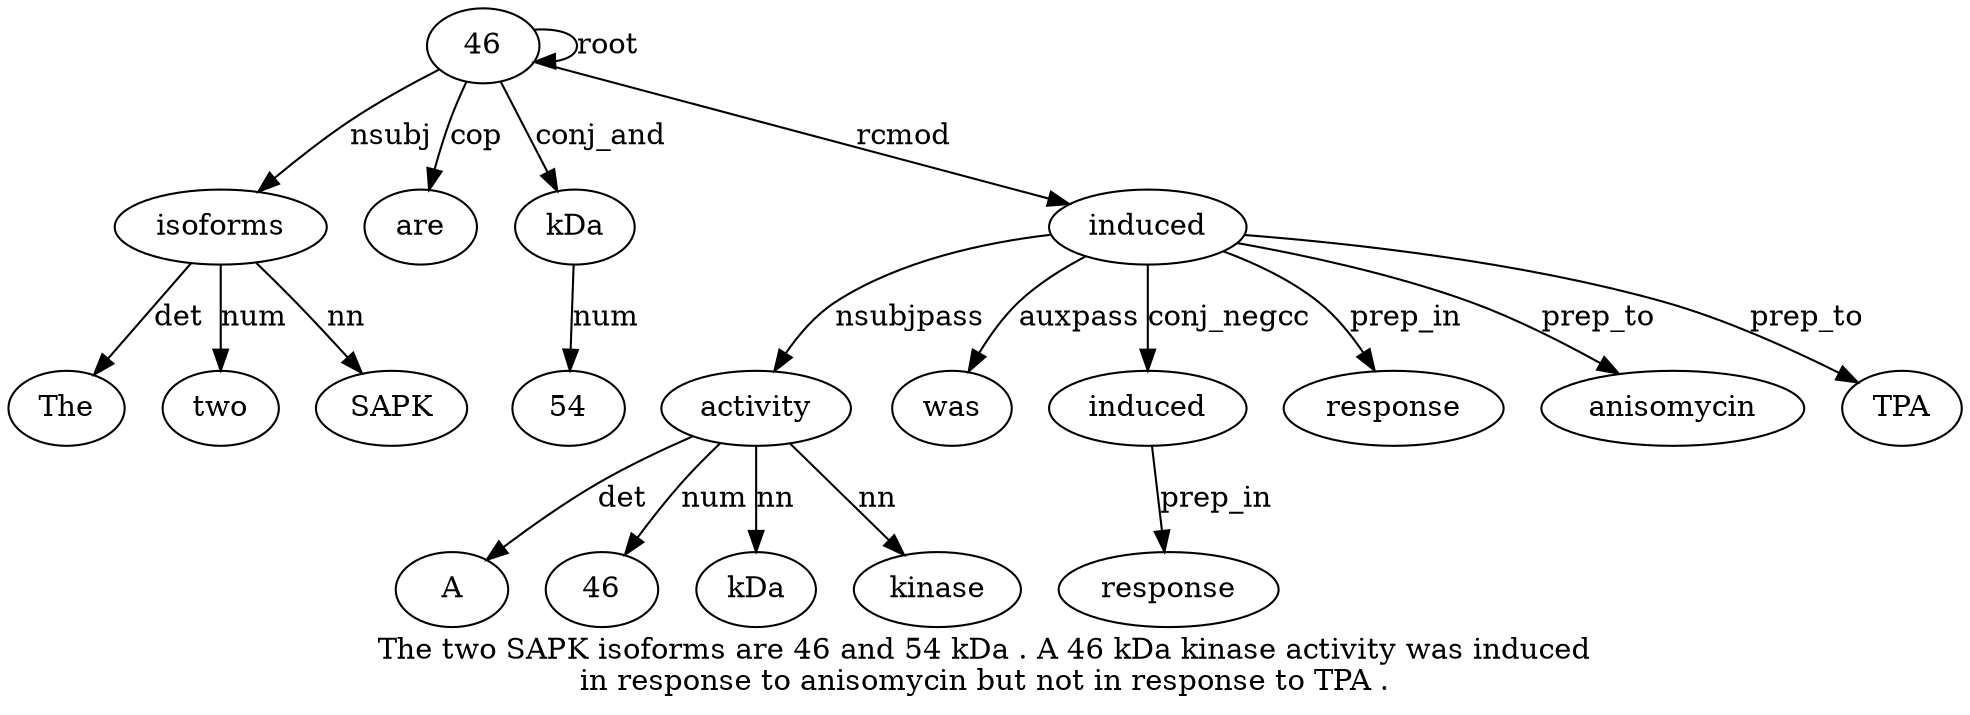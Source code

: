 digraph "The two SAPK isoforms are 46 and 54 kDa . A 46 kDa kinase activity was induced in response to anisomycin but not in response to TPA ." {
label="The two SAPK isoforms are 46 and 54 kDa . A 46 kDa kinase activity was induced
in response to anisomycin but not in response to TPA .";
isoforms4 [style=filled, fillcolor=white, label=isoforms];
The1 [style=filled, fillcolor=white, label=The];
isoforms4 -> The1  [label=det];
two2 [style=filled, fillcolor=white, label=two];
isoforms4 -> two2  [label=num];
SAPK3 [style=filled, fillcolor=white, label=SAPK];
isoforms4 -> SAPK3  [label=nn];
46 [style=filled, fillcolor=white, label=46];
46 -> isoforms4  [label=nsubj];
are5 [style=filled, fillcolor=white, label=are];
46 -> are5  [label=cop];
46 -> 46  [label=root];
kDa9 [style=filled, fillcolor=white, label=kDa];
548 [style=filled, fillcolor=white, label=54];
kDa9 -> 548  [label=num];
46 -> kDa9  [label=conj_and];
activity15 [style=filled, fillcolor=white, label=activity];
A11 [style=filled, fillcolor=white, label=A];
activity15 -> A11  [label=det];
4612 [style=filled, fillcolor=white, label=46];
activity15 -> 4612  [label=num];
kDa13 [style=filled, fillcolor=white, label=kDa];
activity15 -> kDa13  [label=nn];
kinase14 [style=filled, fillcolor=white, label=kinase];
activity15 -> kinase14  [label=nn];
induced17 [style=filled, fillcolor=white, label=induced];
induced17 -> activity15  [label=nsubjpass];
was16 [style=filled, fillcolor=white, label=was];
induced17 -> was16  [label=auxpass];
46 -> induced17  [label=rcmod];
"induced17'" [style=filled, fillcolor=white, label=induced];
induced17 -> "induced17'"  [label=conj_negcc];
response19 [style=filled, fillcolor=white, label=response];
induced17 -> response19  [label=prep_in];
anisomycin21 [style=filled, fillcolor=white, label=anisomycin];
induced17 -> anisomycin21  [label=prep_to];
response25 [style=filled, fillcolor=white, label=response];
"induced17'" -> response25  [label=prep_in];
TPA27 [style=filled, fillcolor=white, label=TPA];
induced17 -> TPA27  [label=prep_to];
}
